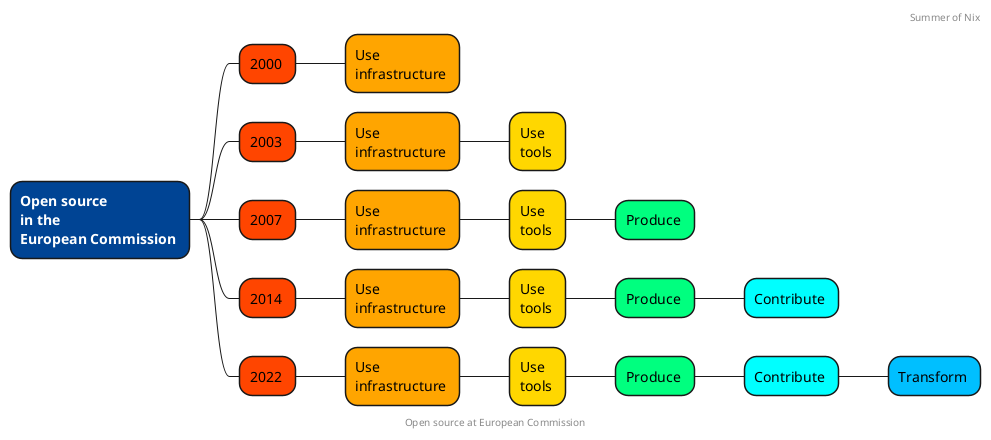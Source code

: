 @startmindmap

header
Summer of Nix
endheader

center footer Open source at European Commission

<style>
mindmapDiagram {
  .ec {
    BackgroundColor #004494
    FontColor #ffffff
    FontStyle bold
  }
  .date {
    BackgroundColor #OrangeRed
  }
  .infra {
    BackgroundColor #Orange
  }
  .tools {
    BackgroundColor #Gold
  }
  .produce {
    BackgroundColor #SpringGreen
  }
  .contribute {
    BackgroundColor #Aqua
  }
  .transform {
    BackgroundColor #DeepSkyBlue
  }
}
</style>

*:Open source
in the
European Commission <<ec>>;
** 2000 <<date>>
***:Use
infrastructure <<infra>>;
** 2003 <<date>>
***:Use
infrastructure <<infra>>;
****:Use
tools <<tools>>;
** 2007 <<date>>
***:Use
infrastructure <<infra>>;
****:Use
tools <<tools>>;
***** Produce <<produce>>
** 2014 <<date>>
***:Use
infrastructure <<infra>>;
****:Use
tools <<tools>>;
***** Produce <<produce>>
****** Contribute <<contribute>>
** 2022 <<date>>
***:Use
infrastructure <<infra>>;
****:Use
tools <<tools>>;
***** Produce <<produce>>
****** Contribute <<contribute>>
******* Transform <<transform>>

@endmindmap
